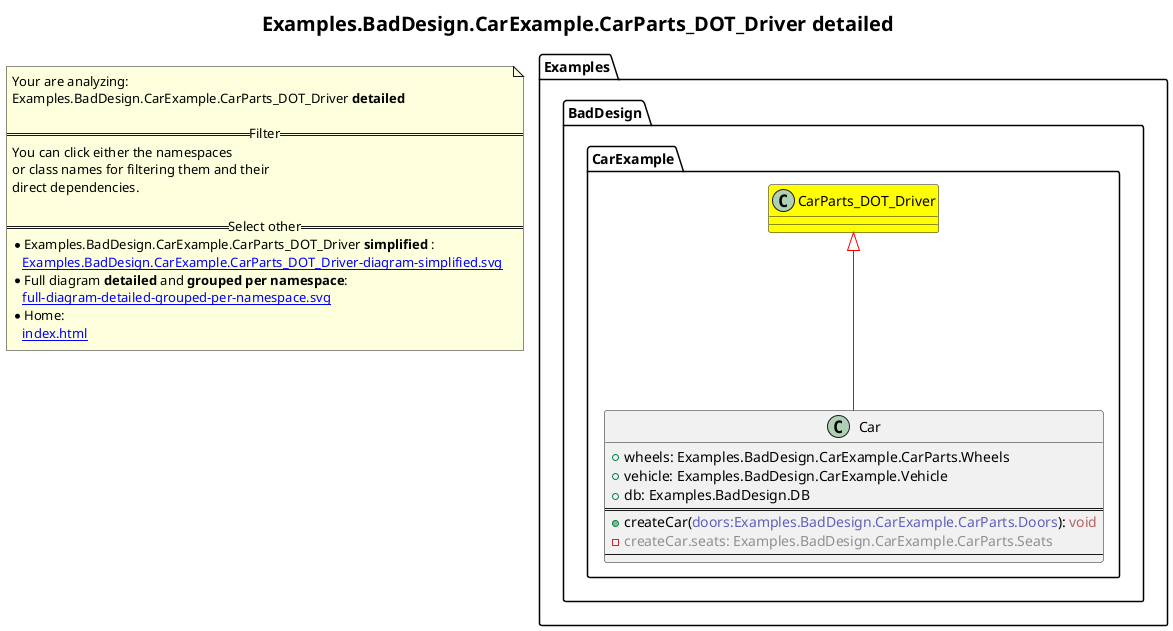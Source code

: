 @startuml
skinparam linetype ortho
title <size:20>Examples.BadDesign.CarExample.CarParts_DOT_Driver **detailed** </size>
note "Your are analyzing:\nExamples.BadDesign.CarExample.CarParts_DOT_Driver **detailed** \n\n==Filter==\nYou can click either the namespaces \nor class names for filtering them and their\ndirect dependencies.\n\n==Select other==\n* Examples.BadDesign.CarExample.CarParts_DOT_Driver **simplified** :\n   [[Examples.BadDesign.CarExample.CarParts_DOT_Driver-diagram-simplified.svg]]\n* Full diagram **detailed** and **grouped per namespace**:\n   [[full-diagram-detailed-grouped-per-namespace.svg]]\n* Home:\n   [[index.html]]" as FloatingNote
class Examples.BadDesign.CarExample.CarParts_DOT_Driver [[Examples.BadDesign.CarExample.CarParts_DOT_Driver-diagram-detailed.svg]] #yellow {
}
    class Examples.BadDesign.CarExample.Car [[Examples.BadDesign.CarExample.Car-diagram-detailed.svg]]  {
      + wheels: Examples.BadDesign.CarExample.CarParts.Wheels
      + vehicle: Examples.BadDesign.CarExample.Vehicle
      + db: Examples.BadDesign.DB
==
      + createCar(<font color="6060BB">doors:Examples.BadDesign.CarExample.CarParts.Doors</font>): <font color="BB6060">void</font>
      - <font color="909090">createCar.seats: Examples.BadDesign.CarExample.CarParts.Seats</font>
--
    }
 ' *************************************** 
 ' *************************************** 
 ' *************************************** 
' Class relations extracted from namespace:
' 
' Class relations extracted from namespace:
' Examples.BadDesign.CarExample
Examples.BadDesign.CarExample.CarParts_DOT_Driver <|-[#red]- Examples.BadDesign.CarExample.Car
@enduml